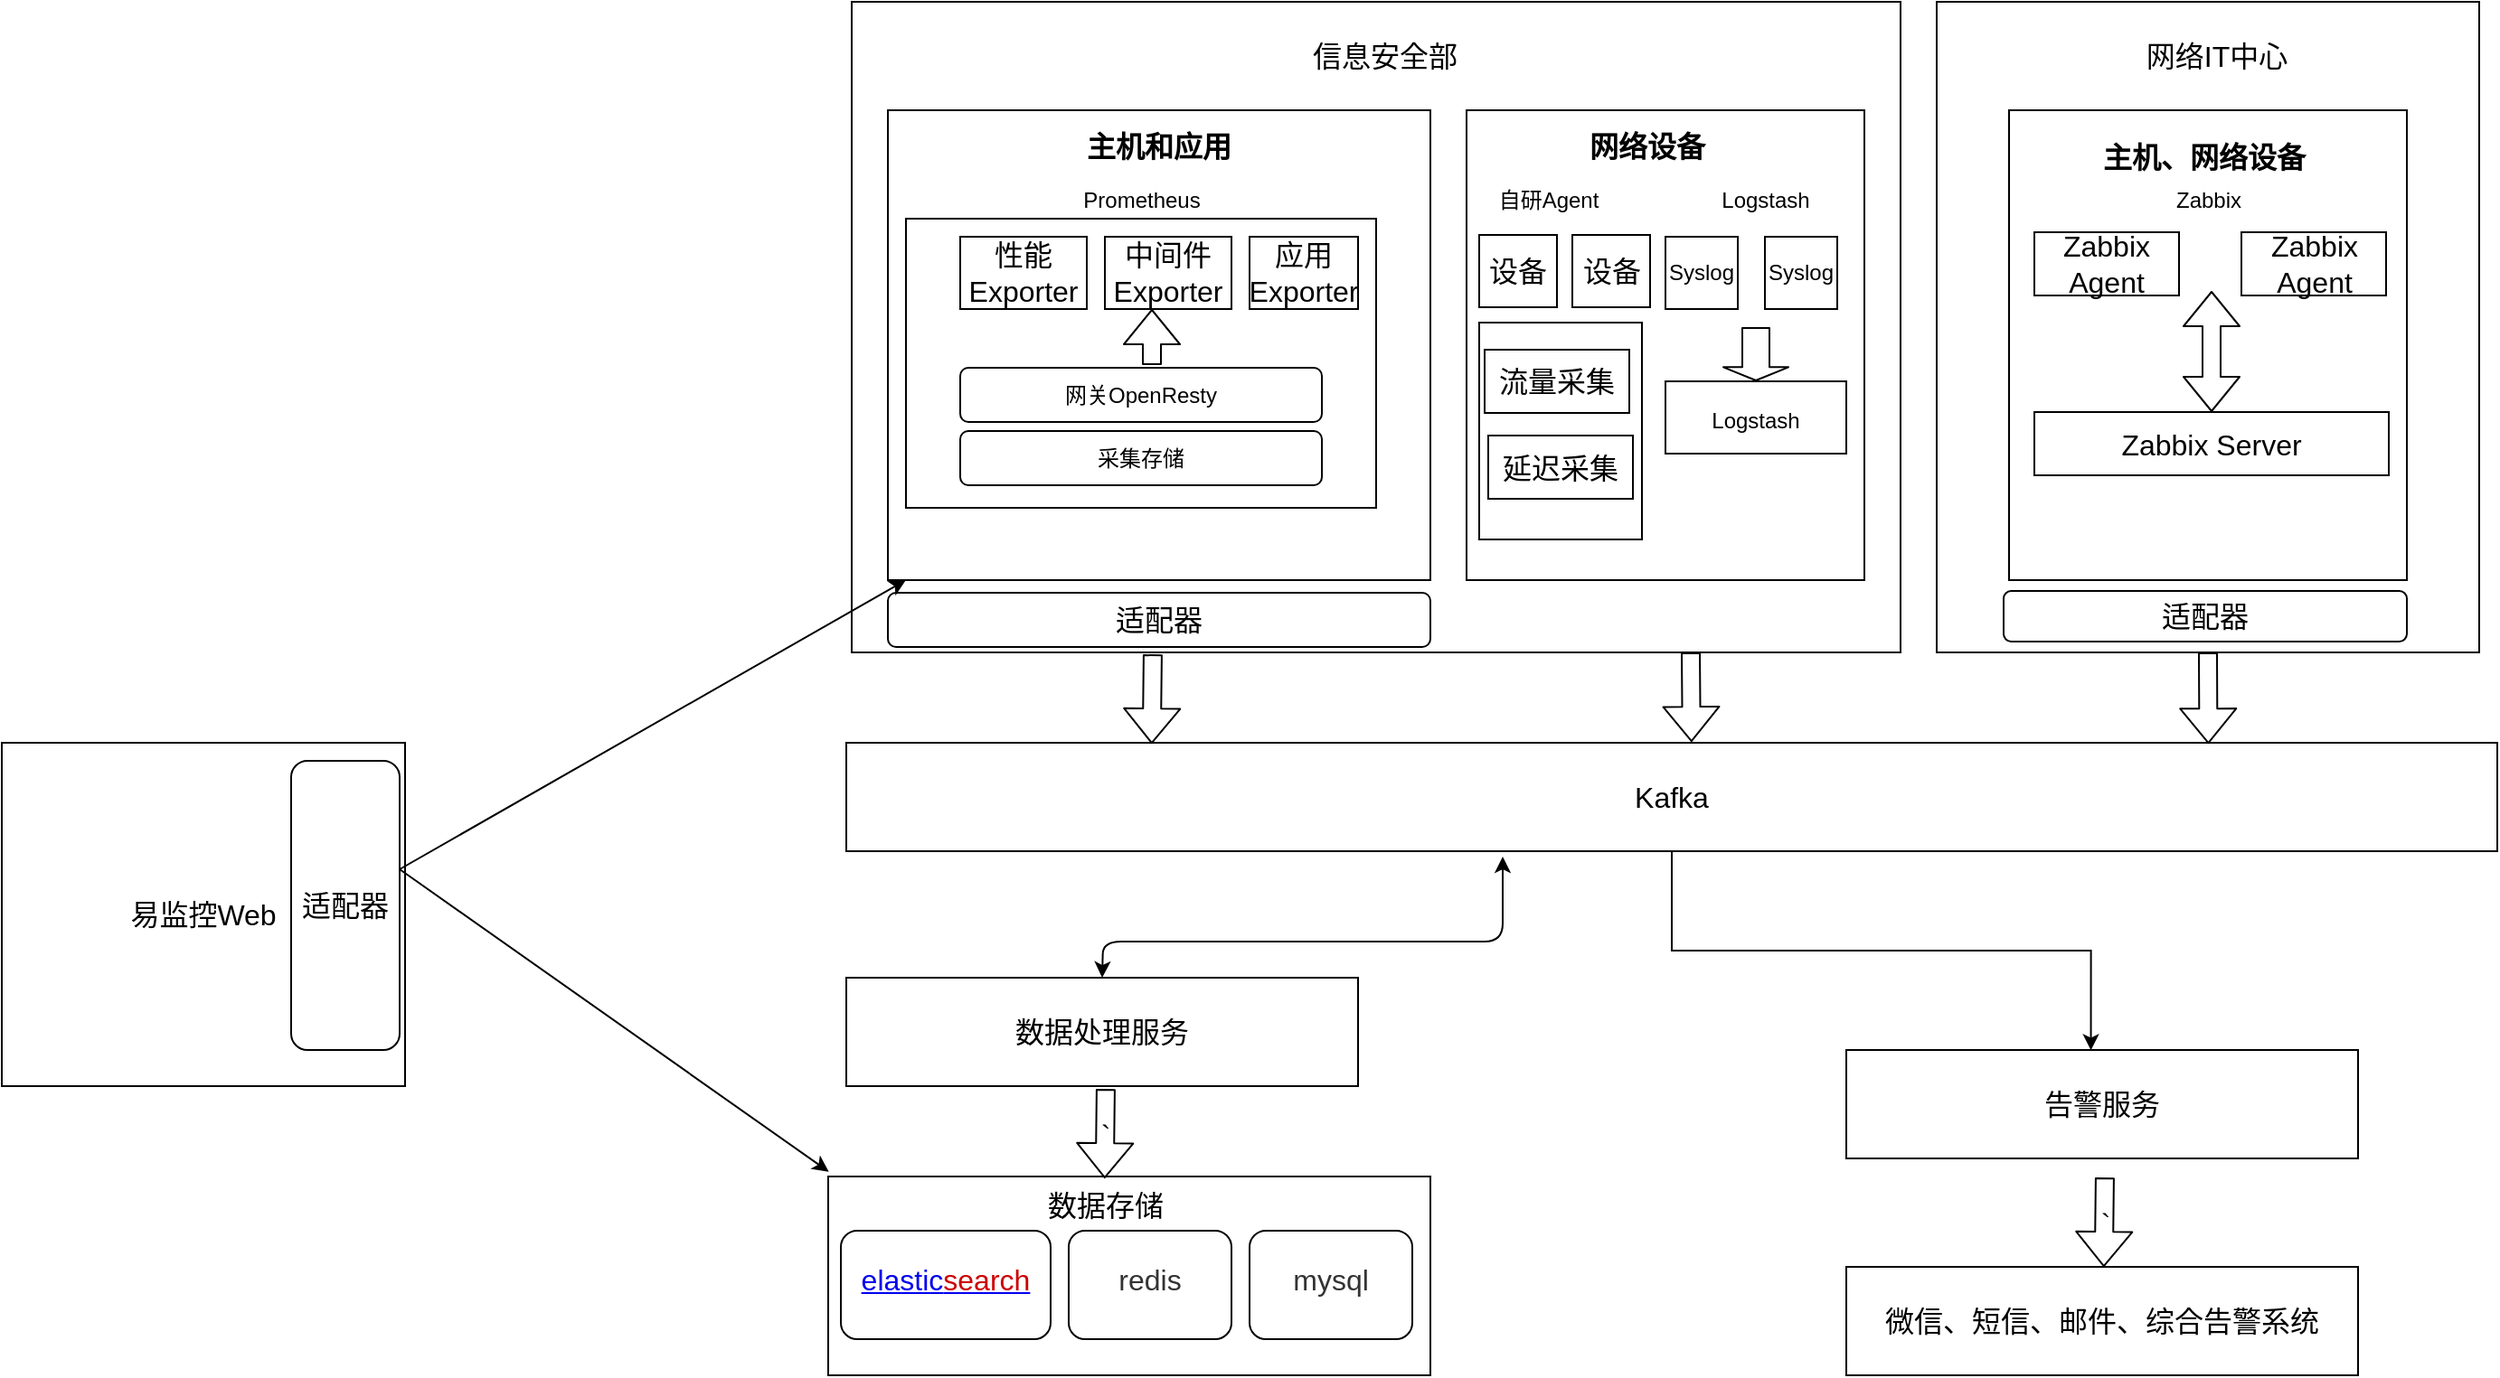 <mxfile version="12.2.3" type="github" pages="1">
  <diagram id="s-Ka68XKXWWt9sQ5c1fh" name="易监控">
    <mxGraphModel dx="1851" dy="1720" grid="1" gridSize="10" guides="1" tooltips="1" connect="1" arrows="1" fold="1" page="1" pageScale="1" pageWidth="827" pageHeight="1169" math="0" shadow="0">
      <root>
        <mxCell id="0"/>
        <mxCell id="1" parent="0"/>
        <mxCell id="xRIRZzND4aqbo7Znnav8-68" value="数据存储" style="rounded=0;whiteSpace=wrap;html=1;labelBackgroundColor=none;fontSize=16;" parent="1" vertex="1">
          <mxGeometry x="37" y="620" width="333" height="110" as="geometry"/>
        </mxCell>
        <mxCell id="xRIRZzND4aqbo7Znnav8-66" value="" style="rounded=0;whiteSpace=wrap;html=1;fontSize=16;labelBorderColor=#000000;labelBackgroundColor=#99CCFF;" parent="1" vertex="1">
          <mxGeometry x="397" y="90" width="103" height="57" as="geometry"/>
        </mxCell>
        <mxCell id="xRIRZzND4aqbo7Znnav8-26" value="" style="rounded=0;whiteSpace=wrap;html=1;labelBackgroundColor=none;fontSize=16;" parent="1" vertex="1">
          <mxGeometry x="50" y="-30" width="580" height="360" as="geometry"/>
        </mxCell>
        <mxCell id="xRIRZzND4aqbo7Znnav8-11" value="" style="rounded=0;whiteSpace=wrap;html=1;" parent="1" vertex="1">
          <mxGeometry x="390" y="30" width="220" height="260" as="geometry"/>
        </mxCell>
        <mxCell id="xRIRZzND4aqbo7Znnav8-18" value="" style="rounded=0;whiteSpace=wrap;html=1;fontSize=16;labelBorderColor=#000000;labelBackgroundColor=#99CCFF;" parent="1" vertex="1">
          <mxGeometry x="397" y="147.5" width="90" height="120" as="geometry"/>
        </mxCell>
        <mxCell id="xRIRZzND4aqbo7Znnav8-9" value="" style="rounded=0;whiteSpace=wrap;html=1;" parent="1" vertex="1">
          <mxGeometry x="70" y="30" width="300" height="260" as="geometry"/>
        </mxCell>
        <mxCell id="xRIRZzND4aqbo7Znnav8-3" value="" style="rounded=0;whiteSpace=wrap;html=1;" parent="1" vertex="1">
          <mxGeometry x="80" y="90" width="260" height="160" as="geometry"/>
        </mxCell>
        <mxCell id="xRIRZzND4aqbo7Znnav8-6" value="采集存储" style="rounded=1;whiteSpace=wrap;html=1;" parent="1" vertex="1">
          <mxGeometry x="110" y="207.5" width="200" height="30" as="geometry"/>
        </mxCell>
        <mxCell id="xRIRZzND4aqbo7Znnav8-7" value="Prometheus" style="text;html=1;resizable=0;autosize=1;align=center;verticalAlign=middle;points=[];fillColor=none;strokeColor=none;rounded=0;" parent="1" vertex="1">
          <mxGeometry x="170" y="70" width="80" height="20" as="geometry"/>
        </mxCell>
        <mxCell id="xRIRZzND4aqbo7Znnav8-10" value="主机和应用" style="text;html=1;strokeColor=none;fillColor=none;align=center;verticalAlign=middle;whiteSpace=wrap;rounded=0;fontStyle=1;fontSize=16;" parent="1" vertex="1">
          <mxGeometry x="120" y="40" width="200" height="20" as="geometry"/>
        </mxCell>
        <mxCell id="xRIRZzND4aqbo7Znnav8-12" value="网络设备" style="text;html=1;strokeColor=none;fillColor=none;align=center;verticalAlign=middle;whiteSpace=wrap;rounded=0;fontStyle=1;fontSize=16;" parent="1" vertex="1">
          <mxGeometry x="390" y="40" width="200" height="20" as="geometry"/>
        </mxCell>
        <mxCell id="xRIRZzND4aqbo7Znnav8-14" value="自研Agent" style="text;html=1;resizable=0;autosize=1;align=center;verticalAlign=middle;points=[];fillColor=none;strokeColor=none;rounded=0;" parent="1" vertex="1">
          <mxGeometry x="400" y="70" width="70" height="20" as="geometry"/>
        </mxCell>
        <mxCell id="xRIRZzND4aqbo7Znnav8-17" value="Syslog" style="whiteSpace=wrap;html=1;aspect=fixed;" parent="1" vertex="1">
          <mxGeometry x="500" y="100" width="40" height="40" as="geometry"/>
        </mxCell>
        <mxCell id="xRIRZzND4aqbo7Znnav8-21" value="流量采集" style="rounded=0;whiteSpace=wrap;html=1;labelBackgroundColor=none;fontSize=16;" parent="1" vertex="1">
          <mxGeometry x="400" y="162.5" width="80" height="35" as="geometry"/>
        </mxCell>
        <mxCell id="xRIRZzND4aqbo7Znnav8-22" value="延迟采集" style="rounded=0;whiteSpace=wrap;html=1;labelBackgroundColor=none;fontSize=16;" parent="1" vertex="1">
          <mxGeometry x="402" y="210" width="80" height="35" as="geometry"/>
        </mxCell>
        <mxCell id="xRIRZzND4aqbo7Znnav8-23" value="&lt;span style=&quot;white-space: normal&quot;&gt;Logstash&lt;/span&gt;" style="text;html=1;resizable=0;autosize=1;align=center;verticalAlign=middle;points=[];fillColor=none;strokeColor=none;rounded=0;" parent="1" vertex="1">
          <mxGeometry x="525" y="70" width="60" height="20" as="geometry"/>
        </mxCell>
        <mxCell id="xRIRZzND4aqbo7Znnav8-24" value="&lt;h3 class=&quot;t c-gap-bottom-small&quot; style=&quot;margin: 0px 0px 5px ; padding: 0px ; list-style: none ; font-weight: 400 ; font-size: medium ; line-height: 1.54 ; color: rgb(51 , 51 , 51) ; font-family: &amp;#34;arial&amp;#34; ; background-color: rgb(255 , 255 , 255)&quot;&gt;&lt;a href=&quot;http://www.baidu.com/link?url=Patz7pVw6jlj_wjHwC4qsotqkCy5nVoedUmPy4fyY0b3_rsEfYVRh3n2yjOwKgi9QKzBwg7pm7ycduqjZHEXiNnXNNAVjFWL_WOg4zGzB_a&quot; target=&quot;_blank&quot;&gt;elastic&lt;span style=&quot;color: rgb(204 , 0 , 0)&quot;&gt;search&lt;/span&gt;&lt;/a&gt;&lt;/h3&gt;" style="rounded=1;whiteSpace=wrap;html=1;labelBackgroundColor=none;fontSize=16;" parent="1" vertex="1">
          <mxGeometry x="44" y="650" width="116" height="60" as="geometry"/>
        </mxCell>
        <mxCell id="xRIRZzND4aqbo7Znnav8-25" value="数据处理服务" style="rounded=0;whiteSpace=wrap;html=1;labelBackgroundColor=none;fontSize=16;" parent="1" vertex="1">
          <mxGeometry x="47" y="510" width="283" height="60" as="geometry"/>
        </mxCell>
        <mxCell id="xRIRZzND4aqbo7Znnav8-27" value="信息安全部" style="text;html=1;strokeColor=none;fillColor=none;align=center;verticalAlign=middle;whiteSpace=wrap;rounded=0;labelBackgroundColor=none;fontSize=16;" parent="1" vertex="1">
          <mxGeometry x="270" y="-10" width="150" height="20" as="geometry"/>
        </mxCell>
        <mxCell id="xRIRZzND4aqbo7Znnav8-28" value="" style="rounded=0;whiteSpace=wrap;html=1;labelBackgroundColor=none;fontSize=16;" parent="1" vertex="1">
          <mxGeometry x="650" y="-30" width="300" height="360" as="geometry"/>
        </mxCell>
        <mxCell id="xRIRZzND4aqbo7Znnav8-29" value="" style="rounded=0;whiteSpace=wrap;html=1;" parent="1" vertex="1">
          <mxGeometry x="690" y="30" width="220" height="260" as="geometry"/>
        </mxCell>
        <mxCell id="xRIRZzND4aqbo7Znnav8-30" value="主机、网络设备" style="text;html=1;fontSize=16;fontStyle=1" parent="1" vertex="1">
          <mxGeometry x="740" y="40" width="110" height="30" as="geometry"/>
        </mxCell>
        <mxCell id="xRIRZzND4aqbo7Znnav8-32" value="Zabbix" style="text;html=1;resizable=0;autosize=1;align=center;verticalAlign=middle;points=[];fillColor=none;strokeColor=none;rounded=0;" parent="1" vertex="1">
          <mxGeometry x="775" y="70" width="50" height="20" as="geometry"/>
        </mxCell>
        <mxCell id="xRIRZzND4aqbo7Znnav8-33" value="Zabbix Agent" style="rounded=0;whiteSpace=wrap;html=1;labelBackgroundColor=none;fontSize=16;" parent="1" vertex="1">
          <mxGeometry x="704" y="97.5" width="80" height="35" as="geometry"/>
        </mxCell>
        <mxCell id="xRIRZzND4aqbo7Znnav8-34" value="Zabbix Server" style="rounded=0;whiteSpace=wrap;html=1;labelBackgroundColor=none;fontSize=16;" parent="1" vertex="1">
          <mxGeometry x="704" y="197" width="196" height="35" as="geometry"/>
        </mxCell>
        <mxCell id="xRIRZzND4aqbo7Znnav8-67" style="edgeStyle=orthogonalEdgeStyle;rounded=0;orthogonalLoop=1;jettySize=auto;html=1;entryX=0.478;entryY=0.003;entryDx=0;entryDy=0;entryPerimeter=0;fontSize=16;" parent="1" source="xRIRZzND4aqbo7Znnav8-35" target="xRIRZzND4aqbo7Znnav8-44" edge="1">
          <mxGeometry relative="1" as="geometry"/>
        </mxCell>
        <mxCell id="xRIRZzND4aqbo7Znnav8-35" value="Kafka" style="rounded=0;whiteSpace=wrap;html=1;labelBackgroundColor=none;fontSize=16;" parent="1" vertex="1">
          <mxGeometry x="47" y="380" width="913" height="60" as="geometry"/>
        </mxCell>
        <mxCell id="xRIRZzND4aqbo7Znnav8-36" value="" style="shape=flexArrow;endArrow=classic;html=1;fontSize=16;exitX=0.287;exitY=1.003;exitDx=0;exitDy=0;exitPerimeter=0;entryX=0.185;entryY=0.01;entryDx=0;entryDy=0;entryPerimeter=0;" parent="1" source="xRIRZzND4aqbo7Znnav8-26" target="xRIRZzND4aqbo7Znnav8-35" edge="1">
          <mxGeometry width="50" height="50" relative="1" as="geometry">
            <mxPoint x="210" y="350" as="sourcePoint"/>
            <mxPoint x="260" y="300" as="targetPoint"/>
          </mxGeometry>
        </mxCell>
        <mxCell id="xRIRZzND4aqbo7Znnav8-37" value="" style="shape=flexArrow;endArrow=classic;html=1;fontSize=16;entryX=0.185;entryY=0.01;entryDx=0;entryDy=0;entryPerimeter=0;" parent="1" edge="1">
          <mxGeometry width="50" height="50" relative="1" as="geometry">
            <mxPoint x="514" y="330" as="sourcePoint"/>
            <mxPoint x="514.405" y="379.6" as="targetPoint"/>
          </mxGeometry>
        </mxCell>
        <mxCell id="xRIRZzND4aqbo7Znnav8-38" value="" style="shape=flexArrow;endArrow=classic;html=1;fontSize=16;exitX=0.5;exitY=1;exitDx=0;exitDy=0;entryX=0.825;entryY=0.01;entryDx=0;entryDy=0;entryPerimeter=0;" parent="1" source="xRIRZzND4aqbo7Znnav8-28" target="xRIRZzND4aqbo7Znnav8-35" edge="1">
          <mxGeometry width="50" height="50" relative="1" as="geometry">
            <mxPoint x="827.46" y="310.02" as="sourcePoint"/>
            <mxPoint x="810" y="390" as="targetPoint"/>
          </mxGeometry>
        </mxCell>
        <mxCell id="xRIRZzND4aqbo7Znnav8-40" value="适配器" style="rounded=1;whiteSpace=wrap;html=1;labelBackgroundColor=none;fontSize=16;" parent="1" vertex="1">
          <mxGeometry x="687" y="296" width="223" height="28" as="geometry"/>
        </mxCell>
        <mxCell id="xRIRZzND4aqbo7Znnav8-39" value="适配器" style="rounded=1;whiteSpace=wrap;html=1;labelBackgroundColor=none;fontSize=16;" parent="1" vertex="1">
          <mxGeometry x="70" y="297" width="300" height="30" as="geometry"/>
        </mxCell>
        <mxCell id="xRIRZzND4aqbo7Znnav8-43" value="" style="endArrow=classic;startArrow=classic;html=1;fontSize=16;exitX=0.5;exitY=0;exitDx=0;exitDy=0;" parent="1" source="xRIRZzND4aqbo7Znnav8-25" edge="1">
          <mxGeometry width="50" height="50" relative="1" as="geometry">
            <mxPoint x="180" y="530" as="sourcePoint"/>
            <mxPoint x="410" y="443" as="targetPoint"/>
            <Array as="points">
              <mxPoint x="189" y="490"/>
              <mxPoint x="410" y="490"/>
              <mxPoint x="410" y="470"/>
            </Array>
          </mxGeometry>
        </mxCell>
        <mxCell id="xRIRZzND4aqbo7Znnav8-44" value="告警服务" style="rounded=0;whiteSpace=wrap;html=1;labelBackgroundColor=none;fontSize=16;" parent="1" vertex="1">
          <mxGeometry x="600" y="550" width="283" height="60" as="geometry"/>
        </mxCell>
        <mxCell id="xRIRZzND4aqbo7Znnav8-46" value="微信、短信、邮件、综合告警系统" style="rounded=0;whiteSpace=wrap;html=1;labelBackgroundColor=none;fontSize=16;" parent="1" vertex="1">
          <mxGeometry x="600" y="670" width="283" height="60" as="geometry"/>
        </mxCell>
        <mxCell id="xRIRZzND4aqbo7Znnav8-47" value="`" style="shape=flexArrow;endArrow=classic;html=1;fontSize=16;exitX=0.287;exitY=1.003;exitDx=0;exitDy=0;exitPerimeter=0;entryX=0.185;entryY=0.01;entryDx=0;entryDy=0;entryPerimeter=0;" parent="1" edge="1">
          <mxGeometry width="50" height="50" relative="1" as="geometry">
            <mxPoint x="742.96" y="620.58" as="sourcePoint"/>
            <mxPoint x="742.405" y="670.1" as="targetPoint"/>
          </mxGeometry>
        </mxCell>
        <mxCell id="xRIRZzND4aqbo7Znnav8-48" value="网络IT中心" style="text;html=1;strokeColor=none;fillColor=none;align=center;verticalAlign=middle;whiteSpace=wrap;rounded=0;labelBackgroundColor=none;fontSize=16;" parent="1" vertex="1">
          <mxGeometry x="730" y="-10" width="150" height="20" as="geometry"/>
        </mxCell>
        <mxCell id="xRIRZzND4aqbo7Znnav8-49" value="网关OpenResty" style="rounded=1;whiteSpace=wrap;html=1;" parent="1" vertex="1">
          <mxGeometry x="110" y="172.5" width="200" height="30" as="geometry"/>
        </mxCell>
        <mxCell id="xRIRZzND4aqbo7Znnav8-50" value="&lt;h3 class=&quot;t c-gap-bottom-small&quot; style=&quot;margin: 0px 0px 5px ; padding: 0px ; list-style: none ; font-weight: 400 ; font-size: medium ; line-height: 1.54 ; color: rgb(51 , 51 , 51) ; font-family: &amp;#34;arial&amp;#34; ; background-color: rgb(255 , 255 , 255)&quot;&gt;redis&lt;/h3&gt;" style="rounded=1;whiteSpace=wrap;html=1;labelBackgroundColor=none;fontSize=16;" parent="1" vertex="1">
          <mxGeometry x="170" y="650" width="90" height="60" as="geometry"/>
        </mxCell>
        <mxCell id="xRIRZzND4aqbo7Znnav8-51" value="&lt;h3 class=&quot;t c-gap-bottom-small&quot; style=&quot;margin: 0px 0px 5px ; padding: 0px ; list-style: none ; font-weight: 400 ; font-size: medium ; line-height: 1.54 ; color: rgb(51 , 51 , 51) ; font-family: &amp;#34;arial&amp;#34; ; background-color: rgb(255 , 255 , 255)&quot;&gt;mysql&lt;/h3&gt;" style="rounded=1;whiteSpace=wrap;html=1;labelBackgroundColor=none;fontSize=16;" parent="1" vertex="1">
          <mxGeometry x="270" y="650" width="90" height="60" as="geometry"/>
        </mxCell>
        <mxCell id="xRIRZzND4aqbo7Znnav8-53" value="Syslog" style="whiteSpace=wrap;html=1;aspect=fixed;" parent="1" vertex="1">
          <mxGeometry x="555" y="100" width="40" height="40" as="geometry"/>
        </mxCell>
        <mxCell id="xRIRZzND4aqbo7Znnav8-54" value="&lt;span style=&quot;font-size: 12px ; white-space: normal&quot;&gt;Logstash&lt;/span&gt;" style="rounded=0;whiteSpace=wrap;html=1;labelBackgroundColor=none;fontSize=16;" parent="1" vertex="1">
          <mxGeometry x="500" y="180" width="100" height="40" as="geometry"/>
        </mxCell>
        <mxCell id="xRIRZzND4aqbo7Znnav8-55" value="Zabbix Agent" style="rounded=0;whiteSpace=wrap;html=1;labelBackgroundColor=none;fontSize=16;" parent="1" vertex="1">
          <mxGeometry x="818.5" y="97.5" width="80" height="35" as="geometry"/>
        </mxCell>
        <mxCell id="xRIRZzND4aqbo7Znnav8-57" value="" style="shape=flexArrow;endArrow=classic;html=1;fontSize=16;width=15;startSize=2.11;endSize=2.11;" parent="1" edge="1">
          <mxGeometry width="50" height="50" relative="1" as="geometry">
            <mxPoint x="550" y="150" as="sourcePoint"/>
            <mxPoint x="550" y="180" as="targetPoint"/>
          </mxGeometry>
        </mxCell>
        <mxCell id="xRIRZzND4aqbo7Znnav8-58" value="性能Exporter" style="rounded=0;whiteSpace=wrap;html=1;labelBackgroundColor=none;fontSize=16;" parent="1" vertex="1">
          <mxGeometry x="110" y="100" width="70" height="40" as="geometry"/>
        </mxCell>
        <mxCell id="xRIRZzND4aqbo7Znnav8-59" value="中间件Exporter&lt;span style=&quot;color: rgba(0 , 0 , 0 , 0) ; font-family: monospace ; font-size: 0px ; white-space: nowrap&quot;&gt;%3CmxGraphModel%3E%3Croot%3E%3CmxCell%20id%3D%220%22%2F%3E%3CmxCell%20id%3D%221%22%20parent%3D%220%22%2F%3E%3CmxCell%20id%3D%222%22%20value%3D%22%E6%80%A7%E8%83%BDExporter%22%20style%3D%22rounded%3D0%3BwhiteSpace%3Dwrap%3Bhtml%3D1%3BlabelBackgroundColor%3Dnone%3BfontSize%3D16%3B%22%20vertex%3D%221%22%20parent%3D%221%22%3E%3CmxGeometry%20x%3D%22110%22%20y%3D%22100%22%20width%3D%2270%22%20height%3D%2240%22%20as%3D%22geometry%22%2F%3E%3C%2FmxCell%3E%3C%2Froot%3E%3C%2FmxGraphModel%3E&lt;/span&gt;" style="rounded=0;whiteSpace=wrap;html=1;labelBackgroundColor=none;fontSize=16;" parent="1" vertex="1">
          <mxGeometry x="190" y="100" width="70" height="40" as="geometry"/>
        </mxCell>
        <mxCell id="xRIRZzND4aqbo7Znnav8-60" value="应用Exporter&lt;span style=&quot;color: rgba(0 , 0 , 0 , 0) ; font-family: monospace ; font-size: 0px ; white-space: nowrap&quot;&gt;%3CmxGraphModel%3E%3Croot%3E%3CmxCell%20id%3D%220%22%2F%3E%3CmxCell%20id%3D%221%22%20parent%3D%220%22%2F%3E%3CmxCell%20id%3D%222%22%20value%3D%22%E6%80%A7%E8%83%BDExporter%22%20style%3D%22rounded%3D0%3BwhiteSpace%3Dwrap%3Bhtml%3D1%3BlabelBackgroundColor%3Dnone%3BfontSize%3D16%3B%22%20vertex%3D%221%22%20parent%3D%221%22%3E%3CmxGeometry%20x%3D%22110%22%20y%3D%22100%22%20width%3D%2270%22%20height%3D%2240%22%20as%3D%22geometry%22%2F%3E%3C%2FmxCell%3E%3C%2Froot%3E%3C%2FmxGraphModel%3E&lt;/span&gt;" style="rounded=0;whiteSpace=wrap;html=1;labelBackgroundColor=none;fontSize=16;" parent="1" vertex="1">
          <mxGeometry x="270" y="100" width="60" height="40" as="geometry"/>
        </mxCell>
        <mxCell id="xRIRZzND4aqbo7Znnav8-61" value="" style="shape=flexArrow;endArrow=classic;html=1;fontSize=16;" parent="1" edge="1">
          <mxGeometry width="50" height="50" relative="1" as="geometry">
            <mxPoint x="216" y="171" as="sourcePoint"/>
            <mxPoint x="216" y="140" as="targetPoint"/>
          </mxGeometry>
        </mxCell>
        <mxCell id="xRIRZzND4aqbo7Znnav8-62" value="" style="shape=flexArrow;endArrow=classic;startArrow=classic;html=1;fontSize=16;" parent="1" source="xRIRZzND4aqbo7Znnav8-34" edge="1">
          <mxGeometry width="50" height="50" relative="1" as="geometry">
            <mxPoint x="802" y="139.289" as="sourcePoint"/>
            <mxPoint x="802" y="130" as="targetPoint"/>
          </mxGeometry>
        </mxCell>
        <mxCell id="xRIRZzND4aqbo7Znnav8-64" value="设备" style="rounded=0;whiteSpace=wrap;html=1;labelBackgroundColor=none;fontSize=16;" parent="1" vertex="1">
          <mxGeometry x="397" y="99" width="43" height="40" as="geometry"/>
        </mxCell>
        <mxCell id="xRIRZzND4aqbo7Znnav8-65" value="设备" style="rounded=0;whiteSpace=wrap;html=1;labelBackgroundColor=none;fontSize=16;" parent="1" vertex="1">
          <mxGeometry x="448.5" y="99" width="43" height="40" as="geometry"/>
        </mxCell>
        <mxCell id="xRIRZzND4aqbo7Znnav8-69" value="数据存储" style="text;html=1;strokeColor=none;fillColor=none;align=center;verticalAlign=middle;whiteSpace=wrap;rounded=0;labelBackgroundColor=none;fontSize=16;" parent="1" vertex="1">
          <mxGeometry x="134.5" y="626" width="111" height="20" as="geometry"/>
        </mxCell>
        <mxCell id="rh5jmkLfShESC8T4CLFY-1" value="易监控Web" style="rounded=0;whiteSpace=wrap;html=1;labelBackgroundColor=none;fontSize=16;" parent="1" vertex="1">
          <mxGeometry x="-420" y="380" width="223" height="190" as="geometry"/>
        </mxCell>
        <mxCell id="rh5jmkLfShESC8T4CLFY-2" value="适配器" style="rounded=1;whiteSpace=wrap;html=1;labelBackgroundColor=none;fontSize=16;" parent="1" vertex="1">
          <mxGeometry x="-260" y="390" width="60" height="160" as="geometry"/>
        </mxCell>
        <mxCell id="rh5jmkLfShESC8T4CLFY-4" value="" style="endArrow=classic;html=1;fontSize=16;entryX=0.033;entryY=1;entryDx=0;entryDy=0;entryPerimeter=0;" parent="1" target="xRIRZzND4aqbo7Znnav8-9" edge="1">
          <mxGeometry width="50" height="50" relative="1" as="geometry">
            <mxPoint x="-200" y="450" as="sourcePoint"/>
            <mxPoint x="-150" y="400" as="targetPoint"/>
          </mxGeometry>
        </mxCell>
        <mxCell id="rh5jmkLfShESC8T4CLFY-5" value="" style="endArrow=classic;html=1;fontSize=16;entryX=0.001;entryY=-0.024;entryDx=0;entryDy=0;entryPerimeter=0;" parent="1" target="xRIRZzND4aqbo7Znnav8-68" edge="1">
          <mxGeometry width="50" height="50" relative="1" as="geometry">
            <mxPoint x="-200" y="450" as="sourcePoint"/>
            <mxPoint x="-150" y="440" as="targetPoint"/>
          </mxGeometry>
        </mxCell>
        <mxCell id="rh5jmkLfShESC8T4CLFY-7" value="`" style="shape=flexArrow;endArrow=classic;html=1;fontSize=16;exitX=0.287;exitY=1.003;exitDx=0;exitDy=0;exitPerimeter=0;entryX=0.185;entryY=0.01;entryDx=0;entryDy=0;entryPerimeter=0;" parent="1" edge="1">
          <mxGeometry width="50" height="50" relative="1" as="geometry">
            <mxPoint x="190.46" y="571.58" as="sourcePoint"/>
            <mxPoint x="189.905" y="621.1" as="targetPoint"/>
          </mxGeometry>
        </mxCell>
      </root>
    </mxGraphModel>
  </diagram>
</mxfile>
